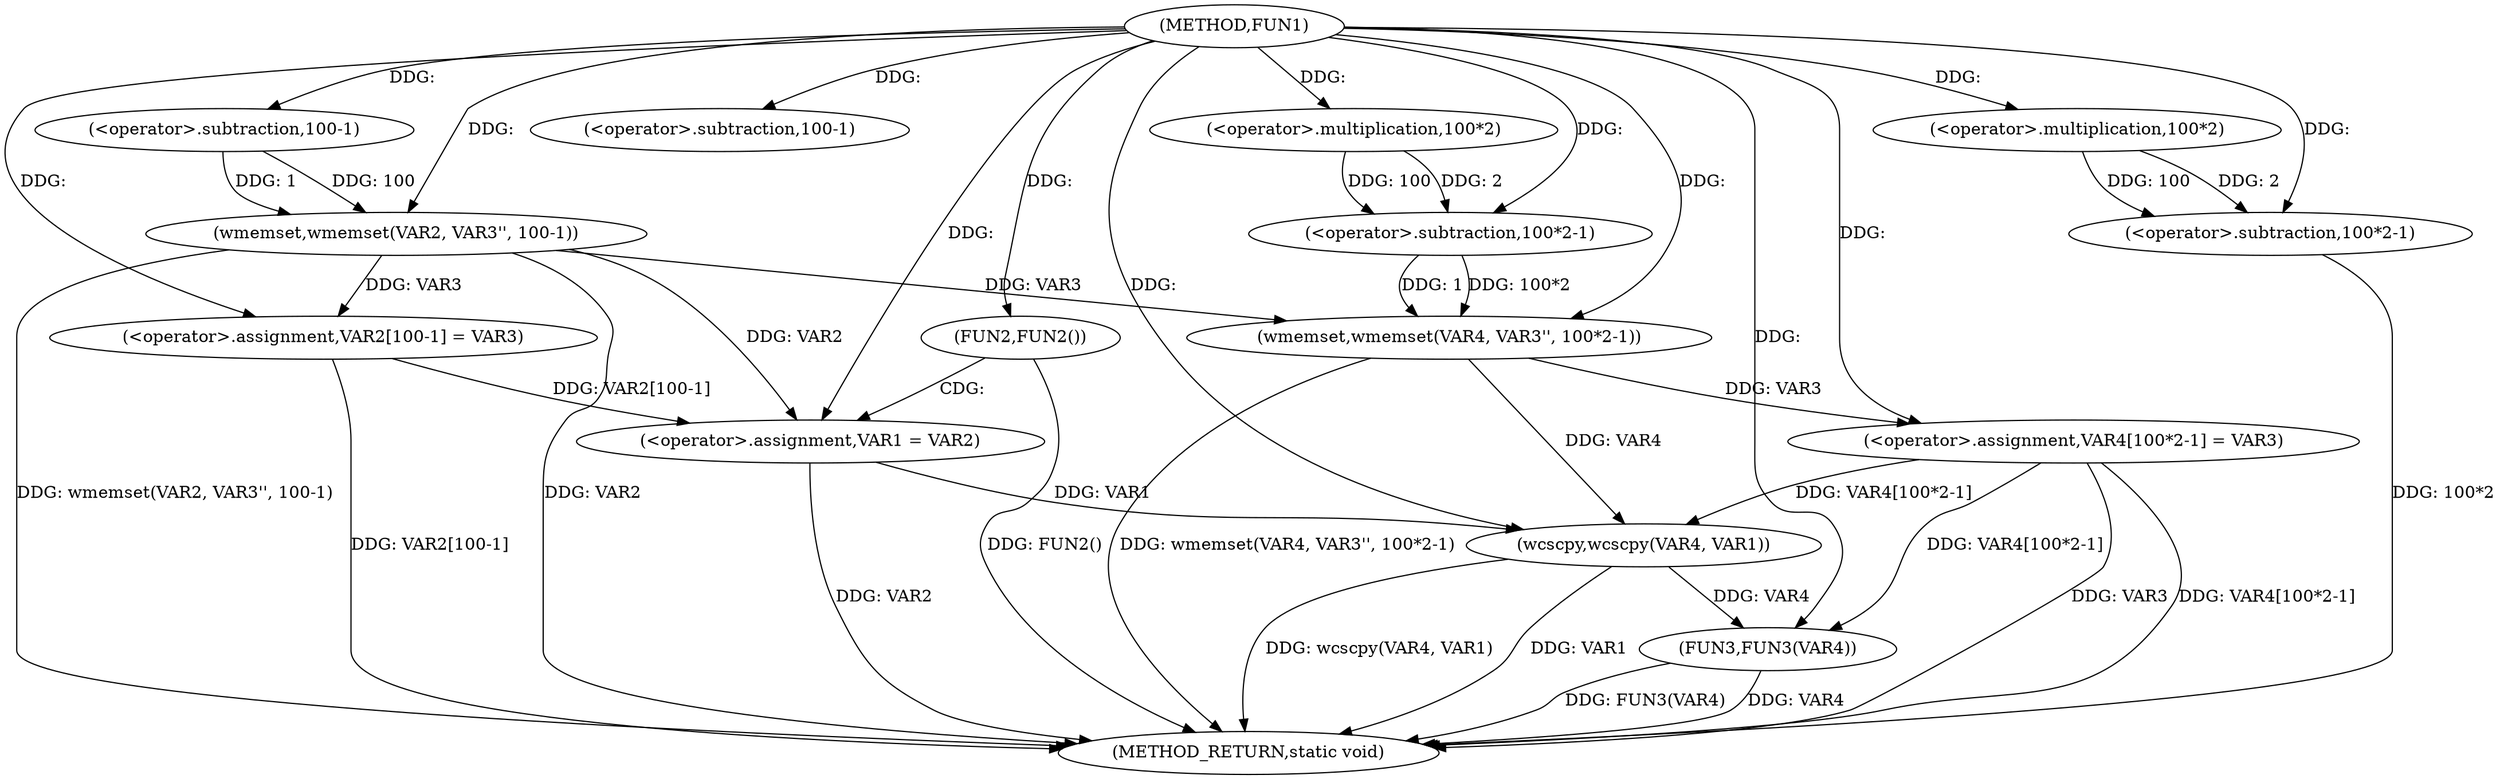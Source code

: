 digraph FUN1 {  
"1000100" [label = "(METHOD,FUN1)" ]
"1000147" [label = "(METHOD_RETURN,static void)" ]
"1000104" [label = "(wmemset,wmemset(VAR2, VAR3'', 100-1))" ]
"1000107" [label = "(<operator>.subtraction,100-1)" ]
"1000110" [label = "(<operator>.assignment,VAR2[100-1] = VAR3)" ]
"1000113" [label = "(<operator>.subtraction,100-1)" ]
"1000118" [label = "(FUN2,FUN2())" ]
"1000120" [label = "(<operator>.assignment,VAR1 = VAR2)" ]
"1000125" [label = "(wmemset,wmemset(VAR4, VAR3'', 100*2-1))" ]
"1000128" [label = "(<operator>.subtraction,100*2-1)" ]
"1000129" [label = "(<operator>.multiplication,100*2)" ]
"1000133" [label = "(<operator>.assignment,VAR4[100*2-1] = VAR3)" ]
"1000136" [label = "(<operator>.subtraction,100*2-1)" ]
"1000137" [label = "(<operator>.multiplication,100*2)" ]
"1000142" [label = "(wcscpy,wcscpy(VAR4, VAR1))" ]
"1000145" [label = "(FUN3,FUN3(VAR4))" ]
  "1000142" -> "1000147"  [ label = "DDG: wcscpy(VAR4, VAR1)"] 
  "1000125" -> "1000147"  [ label = "DDG: wmemset(VAR4, VAR3'', 100*2-1)"] 
  "1000104" -> "1000147"  [ label = "DDG: wmemset(VAR2, VAR3'', 100-1)"] 
  "1000104" -> "1000147"  [ label = "DDG: VAR2"] 
  "1000133" -> "1000147"  [ label = "DDG: VAR3"] 
  "1000118" -> "1000147"  [ label = "DDG: FUN2()"] 
  "1000145" -> "1000147"  [ label = "DDG: VAR4"] 
  "1000110" -> "1000147"  [ label = "DDG: VAR2[100-1]"] 
  "1000136" -> "1000147"  [ label = "DDG: 100*2"] 
  "1000142" -> "1000147"  [ label = "DDG: VAR1"] 
  "1000133" -> "1000147"  [ label = "DDG: VAR4[100*2-1]"] 
  "1000120" -> "1000147"  [ label = "DDG: VAR2"] 
  "1000145" -> "1000147"  [ label = "DDG: FUN3(VAR4)"] 
  "1000100" -> "1000104"  [ label = "DDG: "] 
  "1000107" -> "1000104"  [ label = "DDG: 100"] 
  "1000107" -> "1000104"  [ label = "DDG: 1"] 
  "1000100" -> "1000107"  [ label = "DDG: "] 
  "1000104" -> "1000110"  [ label = "DDG: VAR3"] 
  "1000100" -> "1000110"  [ label = "DDG: "] 
  "1000100" -> "1000113"  [ label = "DDG: "] 
  "1000100" -> "1000118"  [ label = "DDG: "] 
  "1000104" -> "1000120"  [ label = "DDG: VAR2"] 
  "1000110" -> "1000120"  [ label = "DDG: VAR2[100-1]"] 
  "1000100" -> "1000120"  [ label = "DDG: "] 
  "1000100" -> "1000125"  [ label = "DDG: "] 
  "1000104" -> "1000125"  [ label = "DDG: VAR3"] 
  "1000128" -> "1000125"  [ label = "DDG: 100*2"] 
  "1000128" -> "1000125"  [ label = "DDG: 1"] 
  "1000129" -> "1000128"  [ label = "DDG: 100"] 
  "1000129" -> "1000128"  [ label = "DDG: 2"] 
  "1000100" -> "1000129"  [ label = "DDG: "] 
  "1000100" -> "1000128"  [ label = "DDG: "] 
  "1000125" -> "1000133"  [ label = "DDG: VAR3"] 
  "1000100" -> "1000133"  [ label = "DDG: "] 
  "1000137" -> "1000136"  [ label = "DDG: 100"] 
  "1000137" -> "1000136"  [ label = "DDG: 2"] 
  "1000100" -> "1000137"  [ label = "DDG: "] 
  "1000100" -> "1000136"  [ label = "DDG: "] 
  "1000125" -> "1000142"  [ label = "DDG: VAR4"] 
  "1000133" -> "1000142"  [ label = "DDG: VAR4[100*2-1]"] 
  "1000100" -> "1000142"  [ label = "DDG: "] 
  "1000120" -> "1000142"  [ label = "DDG: VAR1"] 
  "1000133" -> "1000145"  [ label = "DDG: VAR4[100*2-1]"] 
  "1000142" -> "1000145"  [ label = "DDG: VAR4"] 
  "1000100" -> "1000145"  [ label = "DDG: "] 
  "1000118" -> "1000120"  [ label = "CDG: "] 
}
